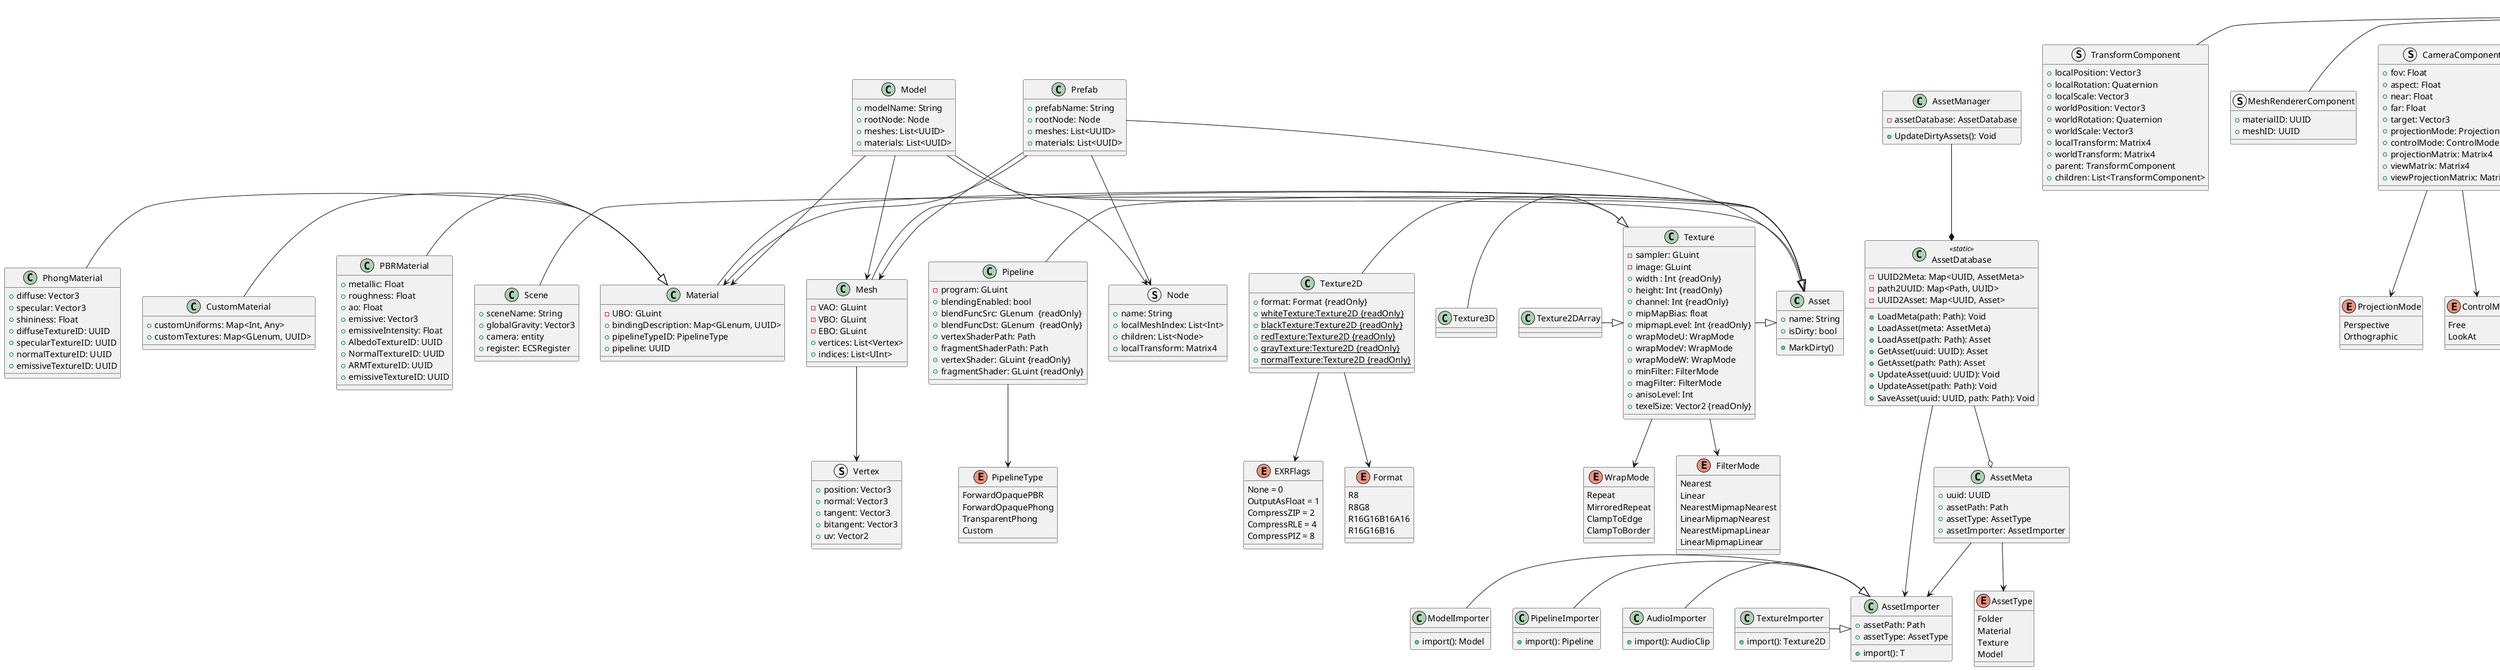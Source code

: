 @startuml

class Asset
{
    +name: String
    +isDirty: bool
    +MarkDirty()
}
AssetMeta --> AssetType
'==================Texture============
enum WrapMode
{
    Repeat
    MirroredRepeat 
    ClampToEdge 
    ClampToBorder 
}
enum FilterMode
{
    Nearest
    Linear
    NearestMipmapNearest
    LinearMipmapNearest
    NearestMipmapLinear 
    LinearMipmapLinear 
}
class Texture
{
- sampler: GLuint
- image: GLuint
+ width : Int {readOnly}
+ height: Int {readOnly}
+ channel: Int {readOnly}
+ mipMapBias: float
+ mipmapLevel: Int {readOnly}
+ wrapModeU: WrapMode 
+ wrapModeV: WrapMode
+ wrapModeW: WrapMode
+ minFilter: FilterMode
+ magFilter: FilterMode
+ anisoLevel: Int
+ texelSize: Vector2 {readOnly}
}
enum EXRFlags
{
    '0 1 2 4 8方便位掩码
    'No flag. This will result in an uncompressed 16-bit float EXR file.
    None = 0
    'The texture will be exported as a 32-bit float EXR file (default is 16-bit).
    OutputAsFloat = 1
    'The texture will use the EXR ZIP compression format.
    CompressZIP = 2
    'The texture will use RLE (Run Length Encoding) EXR compression format (similarto Targa RLE compression).
    CompressRLE = 4
    'This texture will use Wavelet compression. This is best used for grainy images.
    CompressPIZ = 8
}
enum Format
{
    R8
    R8G8
    'for EXR
    R16G16B16A16
    R16G16B16
    'TODO Compress format
}
class Texture2D
{
    +format: Format {readOnly}
    +{static} whiteTexture:Texture2D {readOnly}
    +{static} blackTexture:Texture2D {readOnly}
    +{static} redTexture:Texture2D {readOnly}
    +{static} grayTexture:Texture2D {readOnly}
    +{static} normalTexture:Texture2D {readOnly}
}
class Texture2DArray
{
    '待实现
}
class Texture3D
{
    '待实现
}
Texture -|> Asset
Texture --> WrapMode
Texture --> FilterMode
Texture2D -|> Texture
Texture2D --> Format
Texture2D --> EXRFlags
Texture2DArray -|> Texture
Texture3D -|> Texture
enum PipelineType
{
    ForwardOpaquePBR
    ForwardOpaquePhong
    TransparentPhong
    Custom
}
class Pipeline
{
    -program: GLuint
    +blendingEnabled: bool 
    +blendFuncSrc: GLenum  {readOnly}
    +blendFuncDst: GLenum  {readOnly}
    +vertexShaderPath: Path 
    +fragmentShaderPath: Path
    +vertexShader: GLuint {readOnly}
    +fragmentShader: GLuint {readOnly}
}
class Material
{
    -UBO: GLuint
    +bindingDescription: Map<GLenum, UUID>
    +pipelineTypeID: PipelineType 
    +pipeline: UUID 
}
class PBRMaterial
{
    +metallic: Float
    +roughness: Float
    +ao: Float
    +emissive: Vector3
    +emissiveIntensity: Float
    +AlbedoTextureID: UUID
    +NormalTextureID: UUID
    +ARMTextureID: UUID
    +emissiveTextureID: UUID
}
class PhongMaterial
{
    +diffuse: Vector3
    +specular: Vector3
    +shininess: Float
    +diffuseTextureID: UUID
    +specularTextureID: UUID
    +normalTextureID: UUID
    +emissiveTextureID: UUID
}
class CustomMaterial
{
    +customUniforms: Map<Int, Any>
    +customTextures: Map<GLenum, UUID>
}
Material -|> Asset
PBRMaterial -|> Material
PhongMaterial -|> Material
CustomMaterial -|> Material
Pipeline -|> Asset
Pipeline --> PipelineType
struct Vertex
{
    +position: Vector3
    +normal: Vector3
    +tangent: Vector3
    +bitangent: Vector3
    +uv: Vector2
}
class Mesh
{
    -VAO: GLuint
    -VBO: GLuint
    -EBO: GLuint
    +vertices: List<Vertex>
    +indices: List<UInt>
}
struct Node
{
    +name: String
    +localMeshIndex: List<Int>
    +children: List<Node>
    +localTransform: Matrix4
}
class Model
{
    +modelName: String
    +rootNode: Node
    +meshes: List<UUID>
    +materials: List<UUID>
}
class Prefab
{
    +prefabName: String
    +rootNode: Node
    +meshes: List<UUID>
    +materials: List<UUID>
}
class Scene
{
    +sceneName: String
    +globalGravity: Vector3
    +camera: entity
    +register: ECSRegister
}
Scene -|> Asset
Mesh -|> Asset
Mesh --> Vertex
Model -|> Asset
Model --> Node
Model --> Mesh
Model --> Material
Prefab -|> Asset
Prefab --> Node
Prefab --> Mesh
Prefab --> Material
'=======================================================
enum AssetType
{
    Folder
    Material
    Texture
    Model
}
class AssetMeta
{
    +uuid: UUID
    +assetPath: Path
    +assetType: AssetType
    +assetImporter: AssetImporter
}
AssetMeta --> AssetImporter
class AssetDatabase <<static>>
{
    -UUID2Meta: Map<UUID, AssetMeta>
    -path2UUID: Map<Path, UUID>
    -UUID2Asset: Map<UUID, Asset>
    +LoadMeta(path: Path): Void
    'load asset from meta, traverse UUID2Meta
    +LoadAsset(meta: AssetMeta)
    'load asset from path, traverse path2UUID then LoadAsset(meta: AssetMeta)
    +LoadAsset(path: Path): Asset
    +GetAsset(uuid: UUID): Asset
    +GetAsset(path: Path): Asset
    +UpdateAsset(uuid: UUID): Void
    +UpdateAsset(path: Path): Void
    +SaveAsset(uuid: UUID, path: Path): Void
}
class AssetImporter
{
    +assetPath: Path
    +assetType: AssetType
    +import(): T
}
AssetDatabase --> AssetImporter
AssetDatabase --o AssetMeta
class TextureImporter
{
    +import(): Texture2D
}
TextureImporter -|> AssetImporter
class ModelImporter
{
    +import(): Model
}
ModelImporter -|> AssetImporter
class PipelineImporter
{
    +import(): Pipeline
}
PipelineImporter -|> AssetImporter
class AudioImporter
{
    +import(): AudioClip
}
AudioImporter -|> AssetImporter
class AssetManager
{
    -assetDatabase: AssetDatabase
    'loop for all assets in another thread
    +UpdateDirtyAssets(): Void
}
AssetManager --* AssetDatabase
'==============================Component=========================
struct Component
{
    +componentName: String
    +enable: bool
}
struct TransformComponent
{
    +localPosition: Vector3
    +localRotation: Quaternion
    +localScale: Vector3
    +worldPosition: Vector3
    +worldRotation: Quaternion
    +worldScale: Vector3
    +localTransform: Matrix4
    +worldTransform: Matrix4
    +parent: TransformComponent
    +children: List<TransformComponent>
}
TransformComponent -|> Component
struct MeshRendererComponent
{
    +materialID: UUID
    +meshID: UUID
}
MeshRendererComponent -|> Component
enum ProjectionMode
{
    Perspective
    Orthographic
}
enum ControlMode
{
    Free
    LookAt
}
struct CameraComponent
{
    +fov: Float
    +aspect: Float
    +near: Float
    +far: Float
    'only for lookAt camera
    +target: Vector3
    +projectionMode: ProjectionMode
    +controlMode: ControlMode
    +projectionMatrix: Matrix4
    +viewMatrix: Matrix4
    +viewProjectionMatrix: Matrix4
}
CameraComponent -|> Component
CameraComponent --> ProjectionMode
CameraComponent --> ControlMode
enum LightType
{
    Directional
    Point
    Spot
}
struct LightComponent
{
    +lightType: LightType
    +color: Vector3
    +intensity: Float
    'only for point light
    +range: Float
    +attenuation: Float
    'only for spot light
    +spotAngle: Float
    +spotBlur : Float

    +castShadow: bool
    +shadowBias: Float
}
LightComponent -|> Component
LightComponent --> LightType
enum ColliderType
{
    Box
    Sphere
    Capsule
    Mesh
}
struct ColliderShape 
{
    +radius: Float
    +size: Vector3
    +height: Float
}
struct ColliderComponent
{
    +colliderType: ColliderType
    +isTrigger: bool
    +isStatic: bool
    +isKinematic: bool
    +offset: Vector3
    +shape: ColliderShape
}
ColliderComponent -|> Component
ColliderComponent --> ColliderType
ColliderComponent --> ColliderShape
enum Constraints 
{
    None = 0
    FreezePositionX = 1 << 0
    FreezePositionY = 1 << 1
    FreezePositionZ = 1 << 2
    FreezeRotationX = 1 << 3
    FreezeRotationY = 1 << 4
    FreezeRotationZ = 1 << 5
}
enum CollisionDetectionMode 
{
    Discrete,
    Continuous,
    ContinuousDynamic
}
struct RigidBodyComponent
{
    +mass: Float
    +velocity: Vector3
    +angularVelocity: Vector3
    +useGravity: bool
    +constraints: Constraints
    +collisionDetectionMode: CollisionDetectionMode
    +linearDamping: Float
    +angularDamping: Float
    +centerOfMass: Vector3
}
RigidBodyComponent -|> Component
RigidBodyComponent --> Constraints
RigidBodyComponent --> CollisionDetectionMode
struct ScriptComponent
{
    'TODO
}
ScriptComponent -|> Component
struct PlayerComponent 
{
    'TODO
}
PlayerComponent -|> Component
struct AIComponent
{
    'TODO
}
AIComponent -|> Component
struct AudioComponent
{
    'TODO
}
AudioComponent -|> Component
struct AnimatorComponent
{
    'TODO
}
AnimatorComponent -|> Component
struct NetworkComponent 
{
    'TODO
}
NetworkComponent -|> Component
@enduml